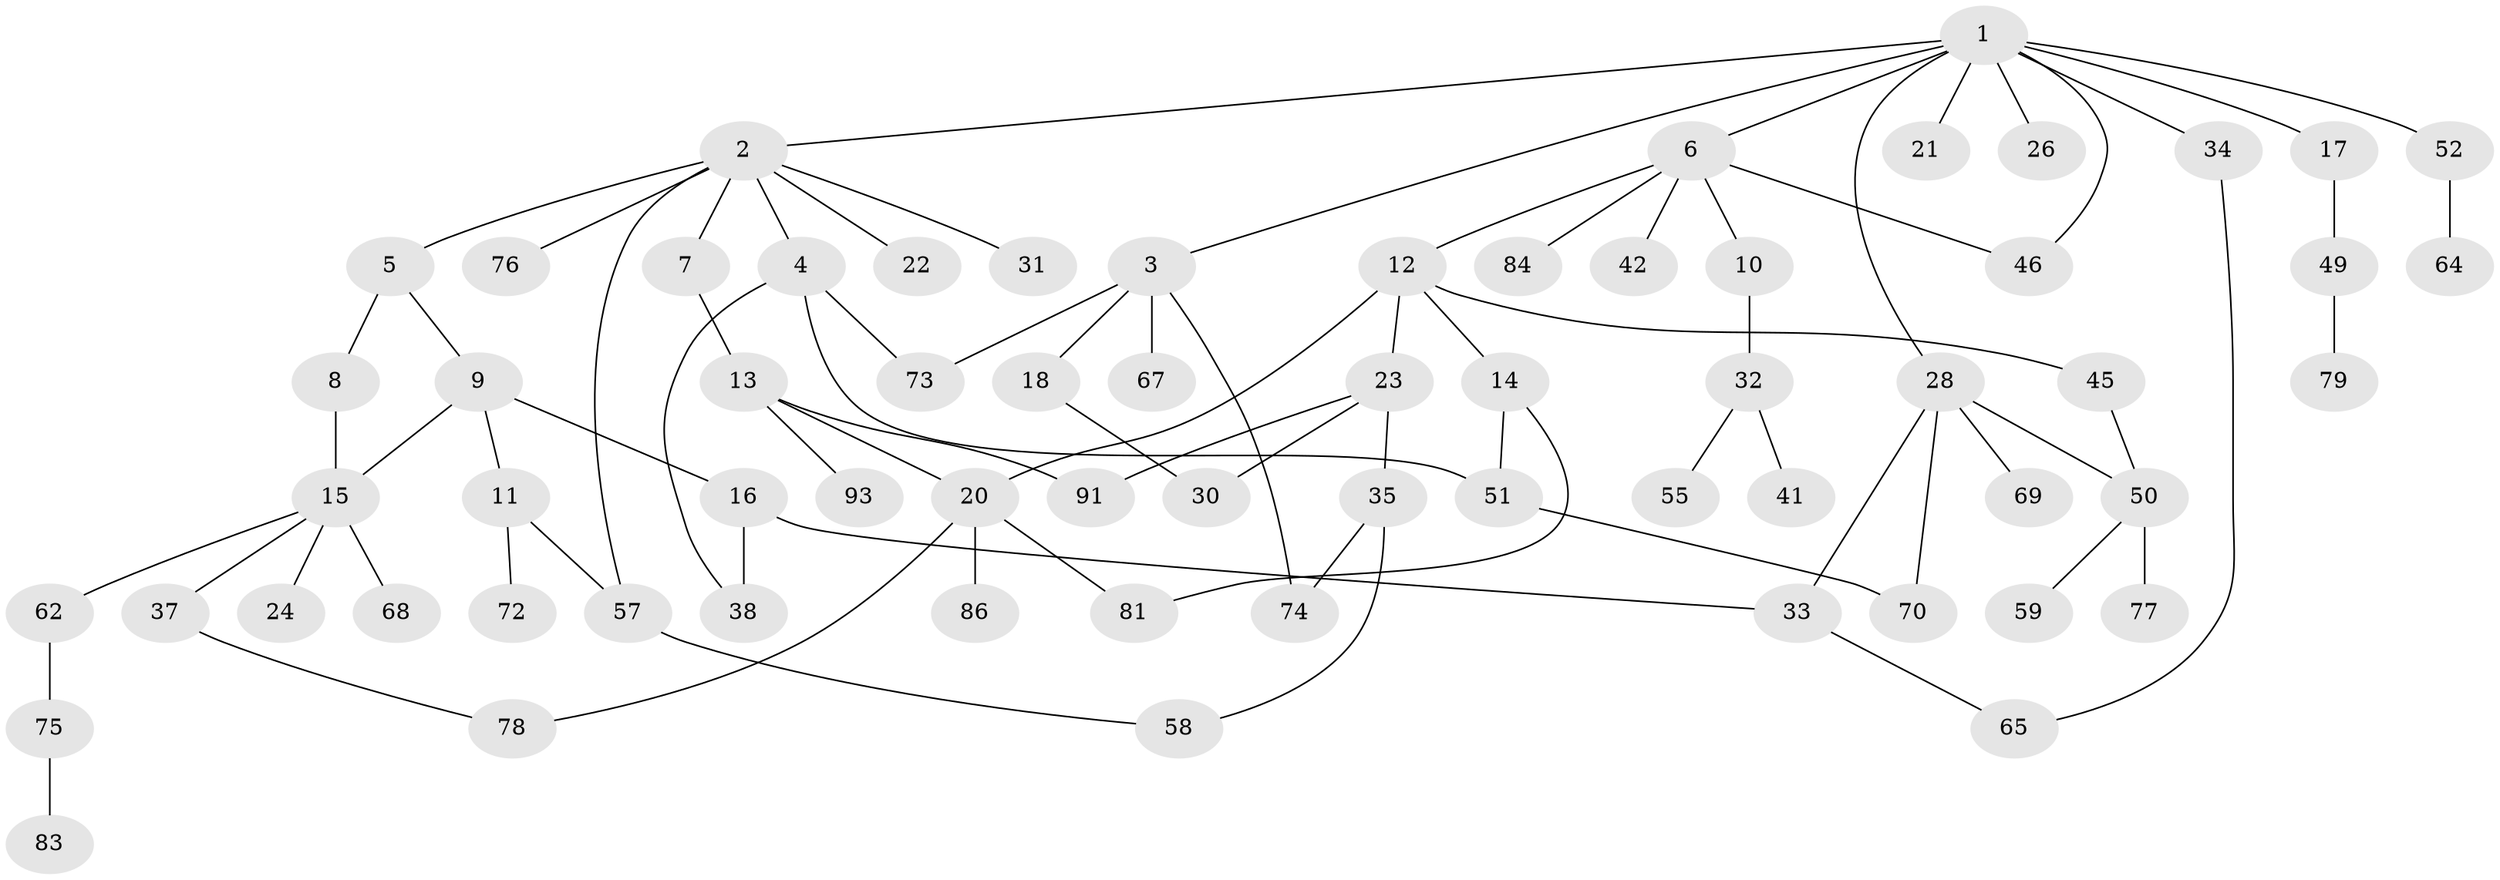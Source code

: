 // original degree distribution, {11: 0.010752688172043012, 7: 0.010752688172043012, 4: 0.0967741935483871, 6: 0.021505376344086023, 2: 0.3010752688172043, 3: 0.1935483870967742, 5: 0.021505376344086023, 1: 0.34408602150537637}
// Generated by graph-tools (version 1.1) at 2025/10/02/27/25 16:10:53]
// undirected, 66 vertices, 82 edges
graph export_dot {
graph [start="1"]
  node [color=gray90,style=filled];
  1 [super="+40"];
  2 [super="+63"];
  3 [super="+87"];
  4 [super="+25"];
  5 [super="+92"];
  6 [super="+39"];
  7;
  8;
  9 [super="+71"];
  10;
  11 [super="+27"];
  12 [super="+43"];
  13 [super="+82"];
  14;
  15 [super="+19"];
  16;
  17;
  18;
  20 [super="+66"];
  21;
  22;
  23 [super="+47"];
  24;
  26;
  28 [super="+29"];
  30;
  31;
  32;
  33;
  34 [super="+36"];
  35 [super="+44"];
  37;
  38 [super="+60"];
  41 [super="+48"];
  42;
  45;
  46 [super="+88"];
  49 [super="+54"];
  50 [super="+53"];
  51;
  52 [super="+56"];
  55;
  57 [super="+61"];
  58;
  59;
  62;
  64;
  65;
  67 [super="+85"];
  68;
  69;
  70 [super="+80"];
  72;
  73;
  74;
  75 [super="+90"];
  76;
  77;
  78;
  79;
  81 [super="+89"];
  83;
  84;
  86;
  91;
  93;
  1 -- 2;
  1 -- 3;
  1 -- 6;
  1 -- 17;
  1 -- 21;
  1 -- 26;
  1 -- 28;
  1 -- 34;
  1 -- 46;
  1 -- 52;
  2 -- 4;
  2 -- 5;
  2 -- 7;
  2 -- 22;
  2 -- 31;
  2 -- 57;
  2 -- 76;
  3 -- 18;
  3 -- 67;
  3 -- 73;
  3 -- 74;
  4 -- 38;
  4 -- 51;
  4 -- 73;
  5 -- 8;
  5 -- 9;
  6 -- 10;
  6 -- 12;
  6 -- 42;
  6 -- 84;
  6 -- 46;
  7 -- 13;
  8 -- 15;
  9 -- 11;
  9 -- 16;
  9 -- 15;
  10 -- 32;
  11 -- 57;
  11 -- 72;
  12 -- 14;
  12 -- 23;
  12 -- 45;
  12 -- 20;
  13 -- 20;
  13 -- 91;
  13 -- 93;
  14 -- 51;
  14 -- 81;
  15 -- 62;
  15 -- 68;
  15 -- 24;
  15 -- 37;
  16 -- 33;
  16 -- 38;
  17 -- 49;
  18 -- 30;
  20 -- 81;
  20 -- 86;
  20 -- 78;
  23 -- 30;
  23 -- 35;
  23 -- 91;
  28 -- 33;
  28 -- 69;
  28 -- 50;
  28 -- 70;
  32 -- 41;
  32 -- 55;
  33 -- 65;
  34 -- 65;
  35 -- 58;
  35 -- 74;
  37 -- 78;
  45 -- 50;
  49 -- 79;
  50 -- 59;
  50 -- 77;
  51 -- 70;
  52 -- 64;
  57 -- 58;
  62 -- 75;
  75 -- 83;
}
